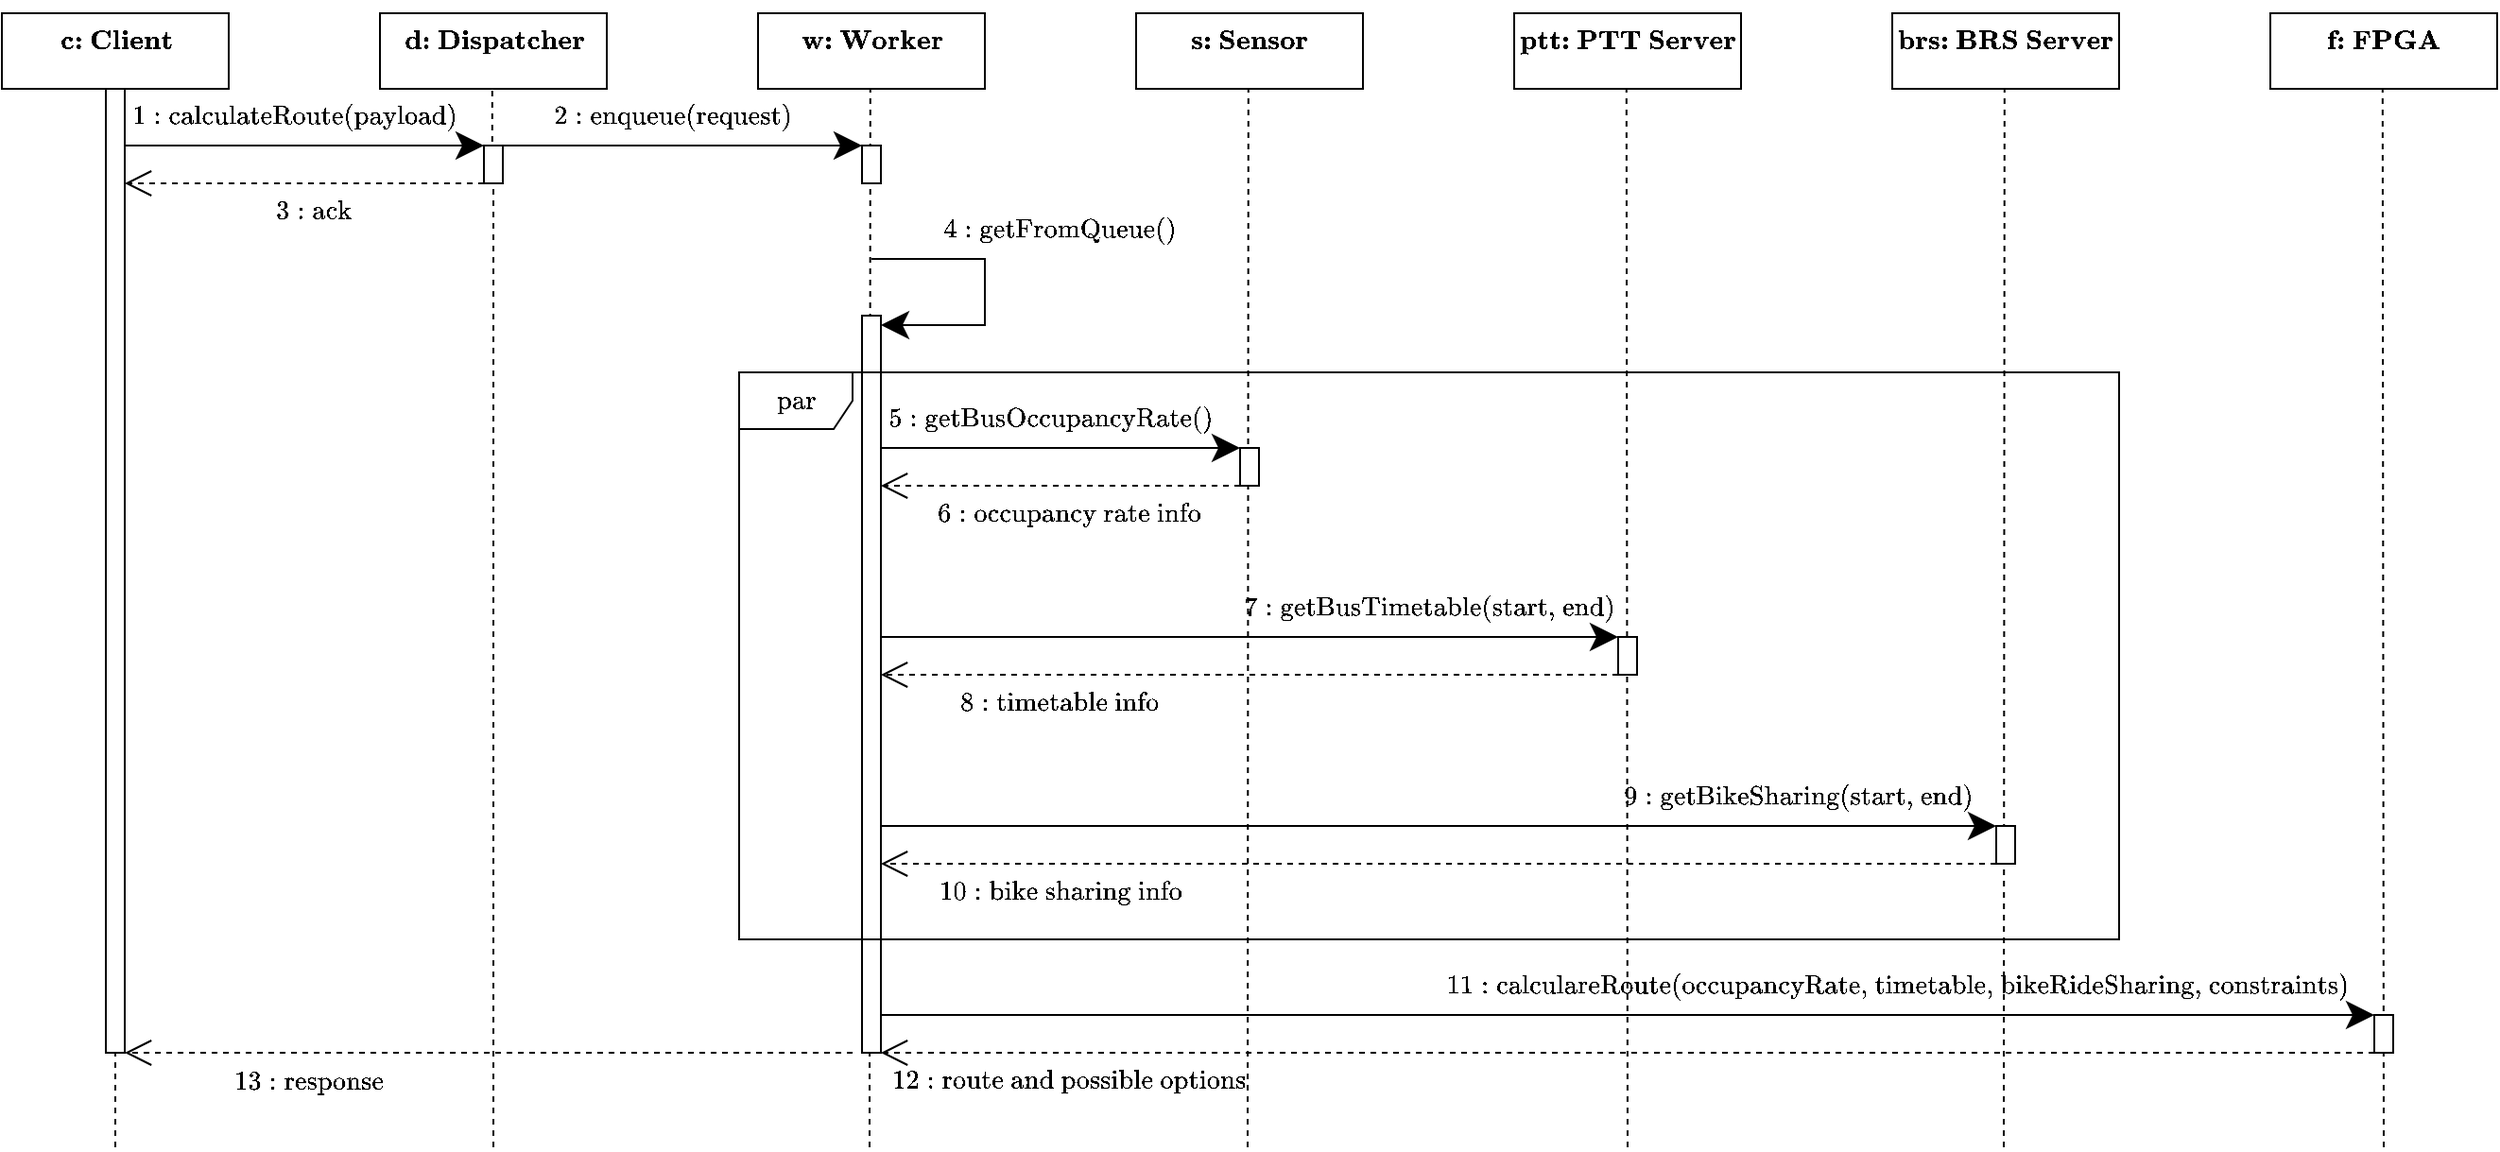 <mxfile version="24.2.5" type="device">
  <diagram name="Page-1" id="FVMxHFwwywIalUzKK6Yx">
    <mxGraphModel dx="1434" dy="884" grid="1" gridSize="10" guides="1" tooltips="1" connect="1" arrows="1" fold="1" page="1" pageScale="1" pageWidth="850" pageHeight="1100" math="1" shadow="0">
      <root>
        <mxCell id="0" />
        <mxCell id="1" parent="0" />
        <mxCell id="7CqH2dM0GQDr5ASWJmky-1" value="" style="html=1;whiteSpace=wrap;" parent="1" vertex="1">
          <mxGeometry x="80" y="200" width="120" height="40" as="geometry" />
        </mxCell>
        <mxCell id="7CqH2dM0GQDr5ASWJmky-2" value="&lt;span style=&quot;font-weight: 400; text-wrap: wrap;&quot;&gt;$$\textbf{c: Client}$$&lt;/span&gt;" style="text;align=center;fontStyle=1;verticalAlign=middle;spacingLeft=3;spacingRight=3;strokeColor=none;rotatable=0;points=[[0,0.5],[1,0.5]];portConstraint=eastwest;html=1;" parent="1" vertex="1">
          <mxGeometry x="80" y="200" width="120" height="30" as="geometry" />
        </mxCell>
        <mxCell id="7CqH2dM0GQDr5ASWJmky-3" value="" style="html=1;whiteSpace=wrap;" parent="1" vertex="1">
          <mxGeometry x="280" y="200" width="120" height="40" as="geometry" />
        </mxCell>
        <mxCell id="7CqH2dM0GQDr5ASWJmky-4" value="&lt;span style=&quot;font-weight: 400; text-wrap: wrap;&quot;&gt;$$\textbf{d: Dispatcher}$$&lt;/span&gt;" style="text;align=center;fontStyle=1;verticalAlign=middle;spacingLeft=3;spacingRight=3;strokeColor=none;rotatable=0;points=[[0,0.5],[1,0.5]];portConstraint=eastwest;html=1;" parent="1" vertex="1">
          <mxGeometry x="280" y="200" width="120" height="30" as="geometry" />
        </mxCell>
        <mxCell id="7CqH2dM0GQDr5ASWJmky-5" value="" style="html=1;whiteSpace=wrap;" parent="1" vertex="1">
          <mxGeometry x="480" y="200" width="120" height="40" as="geometry" />
        </mxCell>
        <mxCell id="7CqH2dM0GQDr5ASWJmky-6" value="&lt;span style=&quot;font-weight: 400; text-wrap: wrap;&quot;&gt;$$\textbf{w: Worker}$$&lt;/span&gt;" style="text;align=center;fontStyle=1;verticalAlign=middle;spacingLeft=3;spacingRight=3;strokeColor=none;rotatable=0;points=[[0,0.5],[1,0.5]];portConstraint=eastwest;html=1;" parent="1" vertex="1">
          <mxGeometry x="480" y="200" width="120" height="30" as="geometry" />
        </mxCell>
        <mxCell id="7CqH2dM0GQDr5ASWJmky-7" value="" style="html=1;whiteSpace=wrap;" parent="1" vertex="1">
          <mxGeometry x="680" y="200" width="120" height="40" as="geometry" />
        </mxCell>
        <mxCell id="7CqH2dM0GQDr5ASWJmky-8" value="&lt;span style=&quot;font-weight: 400; text-wrap: wrap;&quot;&gt;$$\textbf{s: Sensor}$$&lt;/span&gt;" style="text;align=center;fontStyle=1;verticalAlign=middle;spacingLeft=3;spacingRight=3;strokeColor=none;rotatable=0;points=[[0,0.5],[1,0.5]];portConstraint=eastwest;html=1;" parent="1" vertex="1">
          <mxGeometry x="680" y="200" width="120" height="30" as="geometry" />
        </mxCell>
        <mxCell id="7CqH2dM0GQDr5ASWJmky-9" value="" style="html=1;whiteSpace=wrap;" parent="1" vertex="1">
          <mxGeometry x="880" y="200" width="120" height="40" as="geometry" />
        </mxCell>
        <mxCell id="7CqH2dM0GQDr5ASWJmky-10" value="&lt;span style=&quot;font-weight: 400; text-wrap: wrap;&quot;&gt;$$\textbf{ptt: PTT Server}$$&lt;/span&gt;" style="text;align=center;fontStyle=1;verticalAlign=middle;spacingLeft=3;spacingRight=3;strokeColor=none;rotatable=0;points=[[0,0.5],[1,0.5]];portConstraint=eastwest;html=1;" parent="1" vertex="1">
          <mxGeometry x="880" y="200" width="120" height="30" as="geometry" />
        </mxCell>
        <mxCell id="7CqH2dM0GQDr5ASWJmky-13" value="" style="html=1;whiteSpace=wrap;" parent="1" vertex="1">
          <mxGeometry x="1080" y="200" width="120" height="40" as="geometry" />
        </mxCell>
        <mxCell id="7CqH2dM0GQDr5ASWJmky-14" value="&lt;span style=&quot;font-weight: 400; text-wrap: wrap;&quot;&gt;$$\textbf{brs: BRS Server}$$&lt;/span&gt;" style="text;align=center;fontStyle=1;verticalAlign=middle;spacingLeft=3;spacingRight=3;strokeColor=none;rotatable=0;points=[[0,0.5],[1,0.5]];portConstraint=eastwest;html=1;" parent="1" vertex="1">
          <mxGeometry x="1080" y="200" width="120" height="30" as="geometry" />
        </mxCell>
        <mxCell id="7CqH2dM0GQDr5ASWJmky-15" value="" style="html=1;whiteSpace=wrap;" parent="1" vertex="1">
          <mxGeometry x="1280" y="200" width="120" height="40" as="geometry" />
        </mxCell>
        <mxCell id="7CqH2dM0GQDr5ASWJmky-16" value="&lt;span style=&quot;font-weight: 400; text-wrap: wrap;&quot;&gt;$$\textbf{f: FPGA}$$&lt;/span&gt;" style="text;align=center;fontStyle=1;verticalAlign=middle;spacingLeft=3;spacingRight=3;strokeColor=none;rotatable=0;points=[[0,0.5],[1,0.5]];portConstraint=eastwest;html=1;" parent="1" vertex="1">
          <mxGeometry x="1280" y="200" width="120" height="30" as="geometry" />
        </mxCell>
        <mxCell id="7CqH2dM0GQDr5ASWJmky-17" value="" style="endArrow=none;dashed=1;html=1;rounded=0;entryX=0.5;entryY=1;entryDx=0;entryDy=0;" parent="1" target="7CqH2dM0GQDr5ASWJmky-1" edge="1">
          <mxGeometry width="50" height="50" relative="1" as="geometry">
            <mxPoint x="140" y="800" as="sourcePoint" />
            <mxPoint x="140" y="280" as="targetPoint" />
          </mxGeometry>
        </mxCell>
        <mxCell id="7CqH2dM0GQDr5ASWJmky-18" value="" style="endArrow=none;dashed=1;html=1;rounded=0;entryX=0.5;entryY=1;entryDx=0;entryDy=0;" parent="1" edge="1">
          <mxGeometry width="50" height="50" relative="1" as="geometry">
            <mxPoint x="339.41" y="280" as="sourcePoint" />
            <mxPoint x="339.41" y="240" as="targetPoint" />
          </mxGeometry>
        </mxCell>
        <mxCell id="7CqH2dM0GQDr5ASWJmky-19" value="" style="endArrow=none;dashed=1;html=1;rounded=0;entryX=0.5;entryY=1;entryDx=0;entryDy=0;" parent="1" edge="1">
          <mxGeometry width="50" height="50" relative="1" as="geometry">
            <mxPoint x="539" y="800" as="sourcePoint" />
            <mxPoint x="539.41" y="240" as="targetPoint" />
          </mxGeometry>
        </mxCell>
        <mxCell id="7CqH2dM0GQDr5ASWJmky-20" value="" style="endArrow=none;dashed=1;html=1;rounded=0;entryX=0.5;entryY=1;entryDx=0;entryDy=0;" parent="1" edge="1">
          <mxGeometry width="50" height="50" relative="1" as="geometry">
            <mxPoint x="739" y="800" as="sourcePoint" />
            <mxPoint x="739.41" y="240" as="targetPoint" />
          </mxGeometry>
        </mxCell>
        <mxCell id="7CqH2dM0GQDr5ASWJmky-21" value="" style="endArrow=none;dashed=1;html=1;rounded=0;entryX=0.5;entryY=1;entryDx=0;entryDy=0;" parent="1" edge="1">
          <mxGeometry width="50" height="50" relative="1" as="geometry">
            <mxPoint x="940" y="800" as="sourcePoint" />
            <mxPoint x="939.41" y="240" as="targetPoint" />
          </mxGeometry>
        </mxCell>
        <mxCell id="7CqH2dM0GQDr5ASWJmky-22" value="" style="endArrow=none;dashed=1;html=1;rounded=0;entryX=0.5;entryY=1;entryDx=0;entryDy=0;" parent="1" edge="1">
          <mxGeometry width="50" height="50" relative="1" as="geometry">
            <mxPoint x="1139" y="800" as="sourcePoint" />
            <mxPoint x="1139.41" y="240" as="targetPoint" />
          </mxGeometry>
        </mxCell>
        <mxCell id="7CqH2dM0GQDr5ASWJmky-23" value="" style="endArrow=none;dashed=1;html=1;rounded=0;entryX=0.5;entryY=1;entryDx=0;entryDy=0;" parent="1" edge="1">
          <mxGeometry width="50" height="50" relative="1" as="geometry">
            <mxPoint x="1340" y="800" as="sourcePoint" />
            <mxPoint x="1339.41" y="240" as="targetPoint" />
          </mxGeometry>
        </mxCell>
        <mxCell id="7CqH2dM0GQDr5ASWJmky-24" value="" style="html=1;points=[[0,0,0,0,5],[0,1,0,0,-5],[1,0,0,0,5],[1,1,0,0,-5]];perimeter=orthogonalPerimeter;outlineConnect=0;targetShapes=umlLifeline;portConstraint=eastwest;newEdgeStyle={&quot;curved&quot;:0,&quot;rounded&quot;:0};" parent="1" vertex="1">
          <mxGeometry x="135" y="240" width="10" height="510" as="geometry" />
        </mxCell>
        <mxCell id="7CqH2dM0GQDr5ASWJmky-29" value="" style="endArrow=none;dashed=1;html=1;rounded=0;" parent="1" target="Ru7Y8vPBPEo4ew_ffaHh-33" edge="1">
          <mxGeometry width="50" height="50" relative="1" as="geometry">
            <mxPoint x="340" y="800" as="sourcePoint" />
            <mxPoint x="340" y="330" as="targetPoint" />
          </mxGeometry>
        </mxCell>
        <mxCell id="7CqH2dM0GQDr5ASWJmky-33" value="" style="html=1;points=[[0,0,0,0,5],[0,1,0,0,-5],[1,0,0,0,5],[1,1,0,0,-5]];perimeter=orthogonalPerimeter;outlineConnect=0;targetShapes=umlLifeline;portConstraint=eastwest;newEdgeStyle={&quot;curved&quot;:0,&quot;rounded&quot;:0};" parent="1" vertex="1">
          <mxGeometry x="535" y="360" width="10" height="390" as="geometry" />
        </mxCell>
        <mxCell id="7CqH2dM0GQDr5ASWJmky-38" value="" style="endArrow=classic;endFill=1;endSize=12;html=1;rounded=0;" parent="1" edge="1">
          <mxGeometry width="160" relative="1" as="geometry">
            <mxPoint x="545" y="430" as="sourcePoint" />
            <mxPoint x="735" y="430" as="targetPoint" />
          </mxGeometry>
        </mxCell>
        <mxCell id="7CqH2dM0GQDr5ASWJmky-39" value="$$5:\text{getBusOccupancyRate()}$$" style="text;html=1;align=center;verticalAlign=middle;whiteSpace=wrap;rounded=0;" parent="1" vertex="1">
          <mxGeometry x="535" y="400" width="200" height="30" as="geometry" />
        </mxCell>
        <mxCell id="7CqH2dM0GQDr5ASWJmky-40" value="" style="html=1;points=[[0,0,0,0,5],[0,1,0,0,-5],[1,0,0,0,5],[1,1,0,0,-5]];perimeter=orthogonalPerimeter;outlineConnect=0;targetShapes=umlLifeline;portConstraint=eastwest;newEdgeStyle={&quot;curved&quot;:0,&quot;rounded&quot;:0};" parent="1" vertex="1">
          <mxGeometry x="735" y="430" width="10" height="20" as="geometry" />
        </mxCell>
        <mxCell id="7CqH2dM0GQDr5ASWJmky-41" value="" style="endArrow=open;endFill=1;endSize=12;html=1;rounded=0;dashed=1;" parent="1" edge="1">
          <mxGeometry width="160" relative="1" as="geometry">
            <mxPoint x="735" y="450" as="sourcePoint" />
            <mxPoint x="545" y="450" as="targetPoint" />
          </mxGeometry>
        </mxCell>
        <mxCell id="7CqH2dM0GQDr5ASWJmky-42" value="$$6:\text{occupancy rate info}$$" style="text;html=1;align=center;verticalAlign=middle;whiteSpace=wrap;rounded=0;" parent="1" vertex="1">
          <mxGeometry x="545" y="450" width="200" height="30" as="geometry" />
        </mxCell>
        <mxCell id="7CqH2dM0GQDr5ASWJmky-48" value="" style="endArrow=classic;endFill=1;endSize=12;html=1;rounded=0;" parent="1" target="7CqH2dM0GQDr5ASWJmky-50" edge="1">
          <mxGeometry width="160" relative="1" as="geometry">
            <mxPoint x="545" y="530" as="sourcePoint" />
            <mxPoint x="930" y="530" as="targetPoint" />
          </mxGeometry>
        </mxCell>
        <mxCell id="7CqH2dM0GQDr5ASWJmky-49" value="$$7:\text{getBusTimetable(start, end)}$$" style="text;html=1;align=center;verticalAlign=middle;whiteSpace=wrap;rounded=0;" parent="1" vertex="1">
          <mxGeometry x="740" y="500" width="190" height="30" as="geometry" />
        </mxCell>
        <mxCell id="7CqH2dM0GQDr5ASWJmky-50" value="" style="html=1;points=[[0,0,0,0,5],[0,1,0,0,-5],[1,0,0,0,5],[1,1,0,0,-5]];perimeter=orthogonalPerimeter;outlineConnect=0;targetShapes=umlLifeline;portConstraint=eastwest;newEdgeStyle={&quot;curved&quot;:0,&quot;rounded&quot;:0};" parent="1" vertex="1">
          <mxGeometry x="935" y="530" width="10" height="20" as="geometry" />
        </mxCell>
        <mxCell id="7CqH2dM0GQDr5ASWJmky-51" value="" style="endArrow=open;endFill=1;endSize=12;html=1;rounded=0;dashed=1;" parent="1" edge="1">
          <mxGeometry width="160" relative="1" as="geometry">
            <mxPoint x="935" y="550" as="sourcePoint" />
            <mxPoint x="545" y="550" as="targetPoint" />
          </mxGeometry>
        </mxCell>
        <mxCell id="7CqH2dM0GQDr5ASWJmky-52" value="$$8:\text{timetable info}$$" style="text;html=1;align=center;verticalAlign=middle;whiteSpace=wrap;rounded=0;" parent="1" vertex="1">
          <mxGeometry x="540" y="550" width="200" height="30" as="geometry" />
        </mxCell>
        <mxCell id="7CqH2dM0GQDr5ASWJmky-53" value="" style="endArrow=classic;endFill=1;endSize=12;html=1;rounded=0;" parent="1" target="7CqH2dM0GQDr5ASWJmky-55" edge="1">
          <mxGeometry width="160" relative="1" as="geometry">
            <mxPoint x="545" y="630" as="sourcePoint" />
            <mxPoint x="1130" y="630" as="targetPoint" />
          </mxGeometry>
        </mxCell>
        <mxCell id="7CqH2dM0GQDr5ASWJmky-54" value="$$9:\text{getBikeSharing(start, end)}$$" style="text;html=1;align=center;verticalAlign=middle;whiteSpace=wrap;rounded=0;" parent="1" vertex="1">
          <mxGeometry x="930" y="600" width="200" height="30" as="geometry" />
        </mxCell>
        <mxCell id="7CqH2dM0GQDr5ASWJmky-55" value="" style="html=1;points=[[0,0,0,0,5],[0,1,0,0,-5],[1,0,0,0,5],[1,1,0,0,-5]];perimeter=orthogonalPerimeter;outlineConnect=0;targetShapes=umlLifeline;portConstraint=eastwest;newEdgeStyle={&quot;curved&quot;:0,&quot;rounded&quot;:0};" parent="1" vertex="1">
          <mxGeometry x="1135" y="630" width="10" height="20" as="geometry" />
        </mxCell>
        <mxCell id="7CqH2dM0GQDr5ASWJmky-56" value="" style="endArrow=open;endFill=1;endSize=12;html=1;rounded=0;dashed=1;" parent="1" edge="1">
          <mxGeometry width="160" relative="1" as="geometry">
            <mxPoint x="1135" y="650" as="sourcePoint" />
            <mxPoint x="545" y="650" as="targetPoint" />
          </mxGeometry>
        </mxCell>
        <mxCell id="7CqH2dM0GQDr5ASWJmky-57" value="$$10:\text{bike sharing info}$$" style="text;html=1;align=center;verticalAlign=middle;whiteSpace=wrap;rounded=0;" parent="1" vertex="1">
          <mxGeometry x="540" y="650" width="200" height="30" as="geometry" />
        </mxCell>
        <mxCell id="7CqH2dM0GQDr5ASWJmky-58" value="" style="endArrow=classic;endFill=1;endSize=12;html=1;rounded=0;" parent="1" target="7CqH2dM0GQDr5ASWJmky-60" edge="1">
          <mxGeometry width="160" relative="1" as="geometry">
            <mxPoint x="545" y="730" as="sourcePoint" />
            <mxPoint x="1330" y="730" as="targetPoint" />
          </mxGeometry>
        </mxCell>
        <mxCell id="7CqH2dM0GQDr5ASWJmky-59" value="$$11:\text{calculareRoute(occupancyRate, timetable, bikeRideSharing, constraints)}$$" style="text;html=1;align=center;verticalAlign=middle;whiteSpace=wrap;rounded=0;" parent="1" vertex="1">
          <mxGeometry x="830" y="700" width="505" height="30" as="geometry" />
        </mxCell>
        <mxCell id="7CqH2dM0GQDr5ASWJmky-60" value="" style="html=1;points=[[0,0,0,0,5],[0,1,0,0,-5],[1,0,0,0,5],[1,1,0,0,-5]];perimeter=orthogonalPerimeter;outlineConnect=0;targetShapes=umlLifeline;portConstraint=eastwest;newEdgeStyle={&quot;curved&quot;:0,&quot;rounded&quot;:0};" parent="1" vertex="1">
          <mxGeometry x="1335" y="730" width="10" height="20" as="geometry" />
        </mxCell>
        <mxCell id="7CqH2dM0GQDr5ASWJmky-61" value="" style="endArrow=open;endFill=1;endSize=12;html=1;rounded=0;dashed=1;" parent="1" edge="1">
          <mxGeometry width="160" relative="1" as="geometry">
            <mxPoint x="1335" y="750" as="sourcePoint" />
            <mxPoint x="545" y="750" as="targetPoint" />
          </mxGeometry>
        </mxCell>
        <mxCell id="7CqH2dM0GQDr5ASWJmky-62" value="$$12:\text{route and possible options}$$" style="text;html=1;align=center;verticalAlign=middle;whiteSpace=wrap;rounded=0;" parent="1" vertex="1">
          <mxGeometry x="545" y="750" width="200" height="30" as="geometry" />
        </mxCell>
        <mxCell id="7CqH2dM0GQDr5ASWJmky-63" value="$$\text{par}$$" style="shape=umlFrame;whiteSpace=wrap;html=1;pointerEvents=0;" parent="1" vertex="1">
          <mxGeometry x="470" y="390" width="730" height="300" as="geometry" />
        </mxCell>
        <mxCell id="7CqH2dM0GQDr5ASWJmky-64" value="" style="endArrow=open;endFill=1;endSize=12;html=1;rounded=0;dashed=1;" parent="1" target="7CqH2dM0GQDr5ASWJmky-24" edge="1">
          <mxGeometry width="160" relative="1" as="geometry">
            <mxPoint x="530" y="750" as="sourcePoint" />
            <mxPoint x="150" y="750" as="targetPoint" />
          </mxGeometry>
        </mxCell>
        <mxCell id="7CqH2dM0GQDr5ASWJmky-65" value="$$13:\text{response}$$" style="text;html=1;align=center;verticalAlign=middle;whiteSpace=wrap;rounded=0;" parent="1" vertex="1">
          <mxGeometry x="145" y="750" width="195" height="30" as="geometry" />
        </mxCell>
        <mxCell id="Ru7Y8vPBPEo4ew_ffaHh-31" value="" style="endArrow=classic;endFill=1;endSize=12;html=1;rounded=0;" edge="1" parent="1" target="Ru7Y8vPBPEo4ew_ffaHh-33">
          <mxGeometry width="160" relative="1" as="geometry">
            <mxPoint x="145" y="270" as="sourcePoint" />
            <mxPoint x="320" y="270" as="targetPoint" />
          </mxGeometry>
        </mxCell>
        <mxCell id="Ru7Y8vPBPEo4ew_ffaHh-32" value="$$1:\text{calculateRoute(payload)}$$" style="text;html=1;align=center;verticalAlign=middle;whiteSpace=wrap;rounded=0;" vertex="1" parent="1">
          <mxGeometry x="135" y="240" width="200" height="30" as="geometry" />
        </mxCell>
        <mxCell id="Ru7Y8vPBPEo4ew_ffaHh-33" value="" style="html=1;points=[[0,0,0,0,5],[0,1,0,0,-5],[1,0,0,0,5],[1,1,0,0,-5]];perimeter=orthogonalPerimeter;outlineConnect=0;targetShapes=umlLifeline;portConstraint=eastwest;newEdgeStyle={&quot;curved&quot;:0,&quot;rounded&quot;:0};" vertex="1" parent="1">
          <mxGeometry x="335" y="270" width="10" height="20" as="geometry" />
        </mxCell>
        <mxCell id="Ru7Y8vPBPEo4ew_ffaHh-34" value="" style="endArrow=classic;endFill=1;endSize=12;html=1;rounded=0;" edge="1" parent="1">
          <mxGeometry width="160" relative="1" as="geometry">
            <mxPoint x="345" y="270" as="sourcePoint" />
            <mxPoint x="535" y="270" as="targetPoint" />
          </mxGeometry>
        </mxCell>
        <mxCell id="Ru7Y8vPBPEo4ew_ffaHh-35" value="$$2:\text{enqueue(request)}$$" style="text;html=1;align=center;verticalAlign=middle;whiteSpace=wrap;rounded=0;" vertex="1" parent="1">
          <mxGeometry x="335" y="240" width="200" height="30" as="geometry" />
        </mxCell>
        <mxCell id="Ru7Y8vPBPEo4ew_ffaHh-36" value="" style="endArrow=open;endFill=1;endSize=12;html=1;rounded=0;dashed=1;" edge="1" parent="1">
          <mxGeometry width="160" relative="1" as="geometry">
            <mxPoint x="335" y="290" as="sourcePoint" />
            <mxPoint x="145" y="290" as="targetPoint" />
          </mxGeometry>
        </mxCell>
        <mxCell id="Ru7Y8vPBPEo4ew_ffaHh-37" value="$$3:\text{ack}$$" style="text;html=1;align=center;verticalAlign=middle;whiteSpace=wrap;rounded=0;" vertex="1" parent="1">
          <mxGeometry x="145" y="290" width="200" height="30" as="geometry" />
        </mxCell>
        <mxCell id="Ru7Y8vPBPEo4ew_ffaHh-38" value="" style="html=1;points=[[0,0,0,0,5],[0,1,0,0,-5],[1,0,0,0,5],[1,1,0,0,-5]];perimeter=orthogonalPerimeter;outlineConnect=0;targetShapes=umlLifeline;portConstraint=eastwest;newEdgeStyle={&quot;curved&quot;:0,&quot;rounded&quot;:0};" vertex="1" parent="1">
          <mxGeometry x="535" y="270" width="10" height="20" as="geometry" />
        </mxCell>
        <mxCell id="Ru7Y8vPBPEo4ew_ffaHh-39" value="" style="endArrow=classic;endFill=1;endSize=12;html=1;rounded=0;edgeStyle=orthogonalEdgeStyle;entryX=1;entryY=0;entryDx=0;entryDy=5;entryPerimeter=0;" edge="1" parent="1">
          <mxGeometry width="160" relative="1" as="geometry">
            <mxPoint x="540" y="330" as="sourcePoint" />
            <mxPoint x="545" y="365" as="targetPoint" />
            <Array as="points">
              <mxPoint x="600" y="330" />
              <mxPoint x="600" y="365" />
            </Array>
          </mxGeometry>
        </mxCell>
        <mxCell id="Ru7Y8vPBPEo4ew_ffaHh-40" value="$$4:\text{getFromQueue()}$$" style="text;html=1;align=center;verticalAlign=middle;whiteSpace=wrap;rounded=0;" vertex="1" parent="1">
          <mxGeometry x="540" y="300" width="200" height="30" as="geometry" />
        </mxCell>
      </root>
    </mxGraphModel>
  </diagram>
</mxfile>
